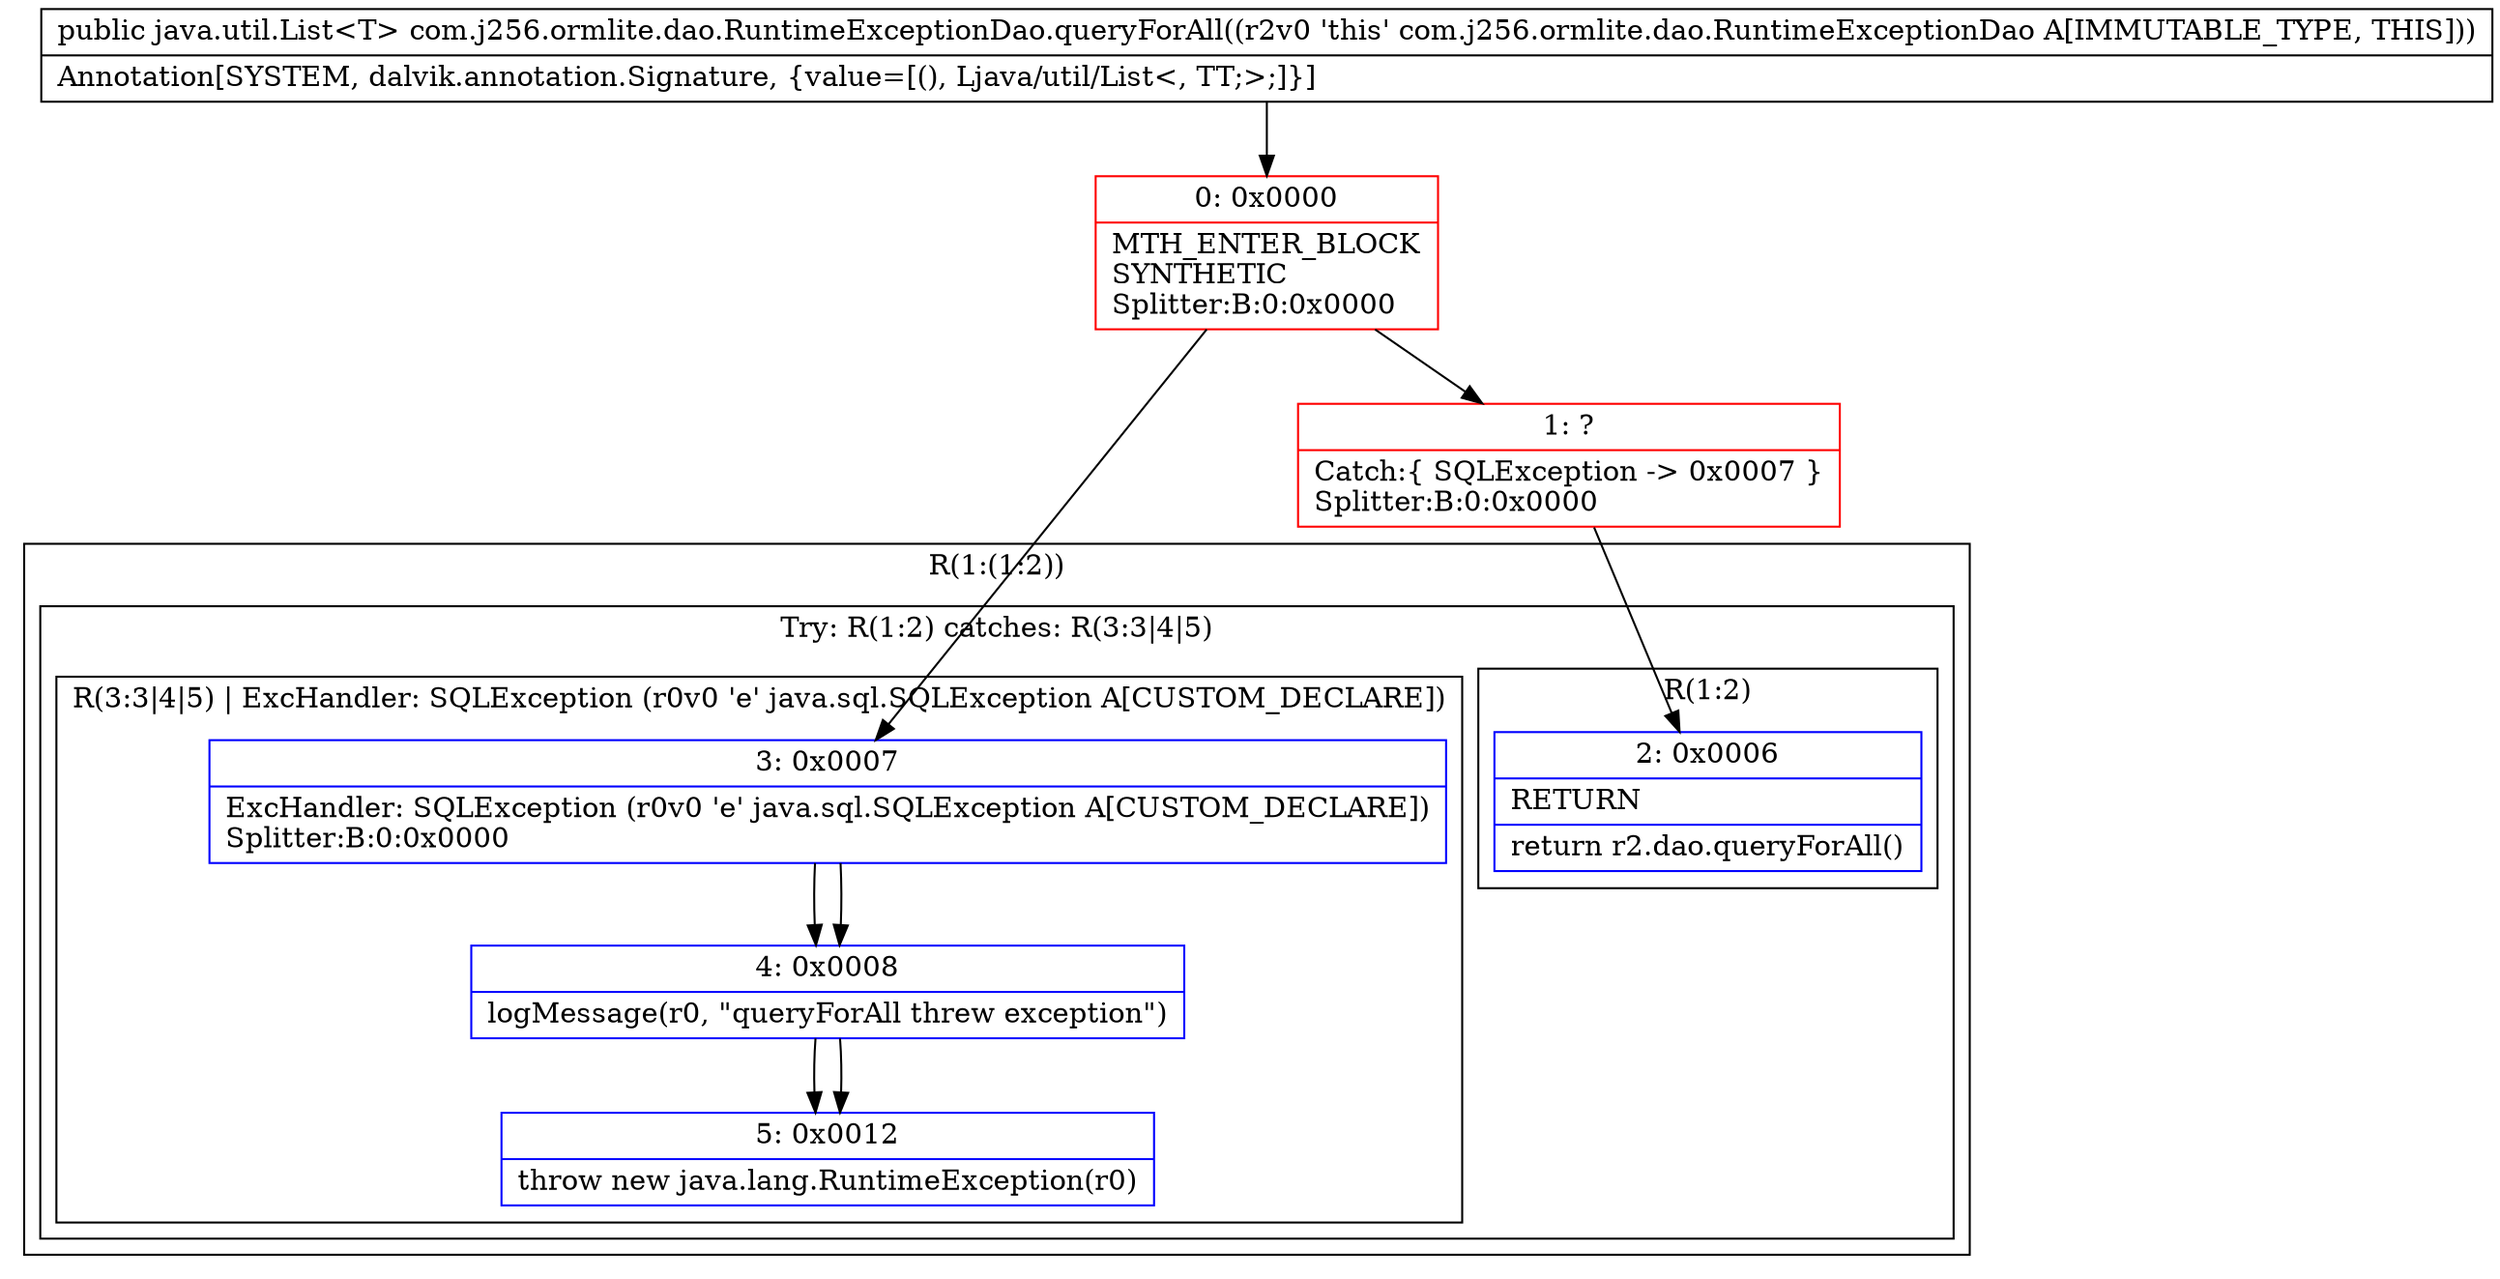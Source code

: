 digraph "CFG forcom.j256.ormlite.dao.RuntimeExceptionDao.queryForAll()Ljava\/util\/List;" {
subgraph cluster_Region_1552545351 {
label = "R(1:(1:2))";
node [shape=record,color=blue];
subgraph cluster_TryCatchRegion_475712342 {
label = "Try: R(1:2) catches: R(3:3|4|5)";
node [shape=record,color=blue];
subgraph cluster_Region_309600450 {
label = "R(1:2)";
node [shape=record,color=blue];
Node_2 [shape=record,label="{2\:\ 0x0006|RETURN\l|return r2.dao.queryForAll()\l}"];
}
subgraph cluster_Region_1816595006 {
label = "R(3:3|4|5) | ExcHandler: SQLException (r0v0 'e' java.sql.SQLException A[CUSTOM_DECLARE])\l";
node [shape=record,color=blue];
Node_3 [shape=record,label="{3\:\ 0x0007|ExcHandler: SQLException (r0v0 'e' java.sql.SQLException A[CUSTOM_DECLARE])\lSplitter:B:0:0x0000\l}"];
Node_4 [shape=record,label="{4\:\ 0x0008|logMessage(r0, \"queryForAll threw exception\")\l}"];
Node_5 [shape=record,label="{5\:\ 0x0012|throw new java.lang.RuntimeException(r0)\l}"];
}
}
}
subgraph cluster_Region_1816595006 {
label = "R(3:3|4|5) | ExcHandler: SQLException (r0v0 'e' java.sql.SQLException A[CUSTOM_DECLARE])\l";
node [shape=record,color=blue];
Node_3 [shape=record,label="{3\:\ 0x0007|ExcHandler: SQLException (r0v0 'e' java.sql.SQLException A[CUSTOM_DECLARE])\lSplitter:B:0:0x0000\l}"];
Node_4 [shape=record,label="{4\:\ 0x0008|logMessage(r0, \"queryForAll threw exception\")\l}"];
Node_5 [shape=record,label="{5\:\ 0x0012|throw new java.lang.RuntimeException(r0)\l}"];
}
Node_0 [shape=record,color=red,label="{0\:\ 0x0000|MTH_ENTER_BLOCK\lSYNTHETIC\lSplitter:B:0:0x0000\l}"];
Node_1 [shape=record,color=red,label="{1\:\ ?|Catch:\{ SQLException \-\> 0x0007 \}\lSplitter:B:0:0x0000\l}"];
MethodNode[shape=record,label="{public java.util.List\<T\> com.j256.ormlite.dao.RuntimeExceptionDao.queryForAll((r2v0 'this' com.j256.ormlite.dao.RuntimeExceptionDao A[IMMUTABLE_TYPE, THIS]))  | Annotation[SYSTEM, dalvik.annotation.Signature, \{value=[(), Ljava\/util\/List\<, TT;\>;]\}]\l}"];
MethodNode -> Node_0;
Node_3 -> Node_4;
Node_4 -> Node_5;
Node_3 -> Node_4;
Node_4 -> Node_5;
Node_0 -> Node_1;
Node_0 -> Node_3;
Node_1 -> Node_2;
}


